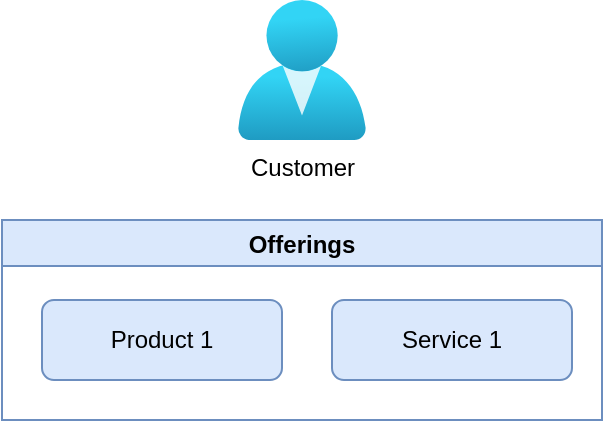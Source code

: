 <mxfile version="20.6.1" type="device"><diagram id="wNleSp8rjk_RZLYBW_x9" name="Page-1"><mxGraphModel dx="1422" dy="1985" grid="1" gridSize="10" guides="1" tooltips="1" connect="1" arrows="1" fold="1" page="1" pageScale="1" pageWidth="850" pageHeight="1100" math="0" shadow="0"><root><object label="" spec="ncore-composite:&#10;  name: Semantic Mapping Demo&#10;  uri: nasdanika://demos/drawio/semantic-mapping&#10;  documentation: &#10;    content-markdown:&#10;      style: true&#10;      source:&#10;        content-resource: &#10;          location: readme.md&#10;          interpolate: true&#10;  " representation="default" id="0"><mxCell/></object><mxCell id="1" parent="0"/><mxCell id="F8-iYcjzHZroJMS6UX_3-4" value="Customer" style="aspect=fixed;html=1;points=[];align=center;image;fontSize=12;image=img/lib/azure2/identity/Users.svg;" vertex="1" parent="1"><mxGeometry x="360" y="-1070" width="64" height="70" as="geometry"/></mxCell><object label="Offerings" spec="ncore-composite: {}" child-reference="children" id="F8-iYcjzHZroJMS6UX_3-5"><mxCell style="swimlane;fillColor=#dae8fc;strokeColor=#6c8ebf;" vertex="1" parent="1"><mxGeometry x="242" y="-960" width="300" height="100" as="geometry"/></mxCell></object><object label="Product 1" spec="ncore-composite: {}" child-reference="children" id="F8-iYcjzHZroJMS6UX_3-6"><mxCell style="rounded=1;whiteSpace=wrap;html=1;fillColor=#dae8fc;strokeColor=#6c8ebf;" vertex="1" parent="F8-iYcjzHZroJMS6UX_3-5"><mxGeometry x="20" y="40" width="120" height="40" as="geometry"/></mxCell></object><mxCell id="F8-iYcjzHZroJMS6UX_3-7" value="Service 1" style="rounded=1;whiteSpace=wrap;html=1;fillColor=#dae8fc;strokeColor=#6c8ebf;" vertex="1" parent="F8-iYcjzHZroJMS6UX_3-5"><mxGeometry x="165" y="40" width="120" height="40" as="geometry"/></mxCell></root></mxGraphModel></diagram></mxfile>